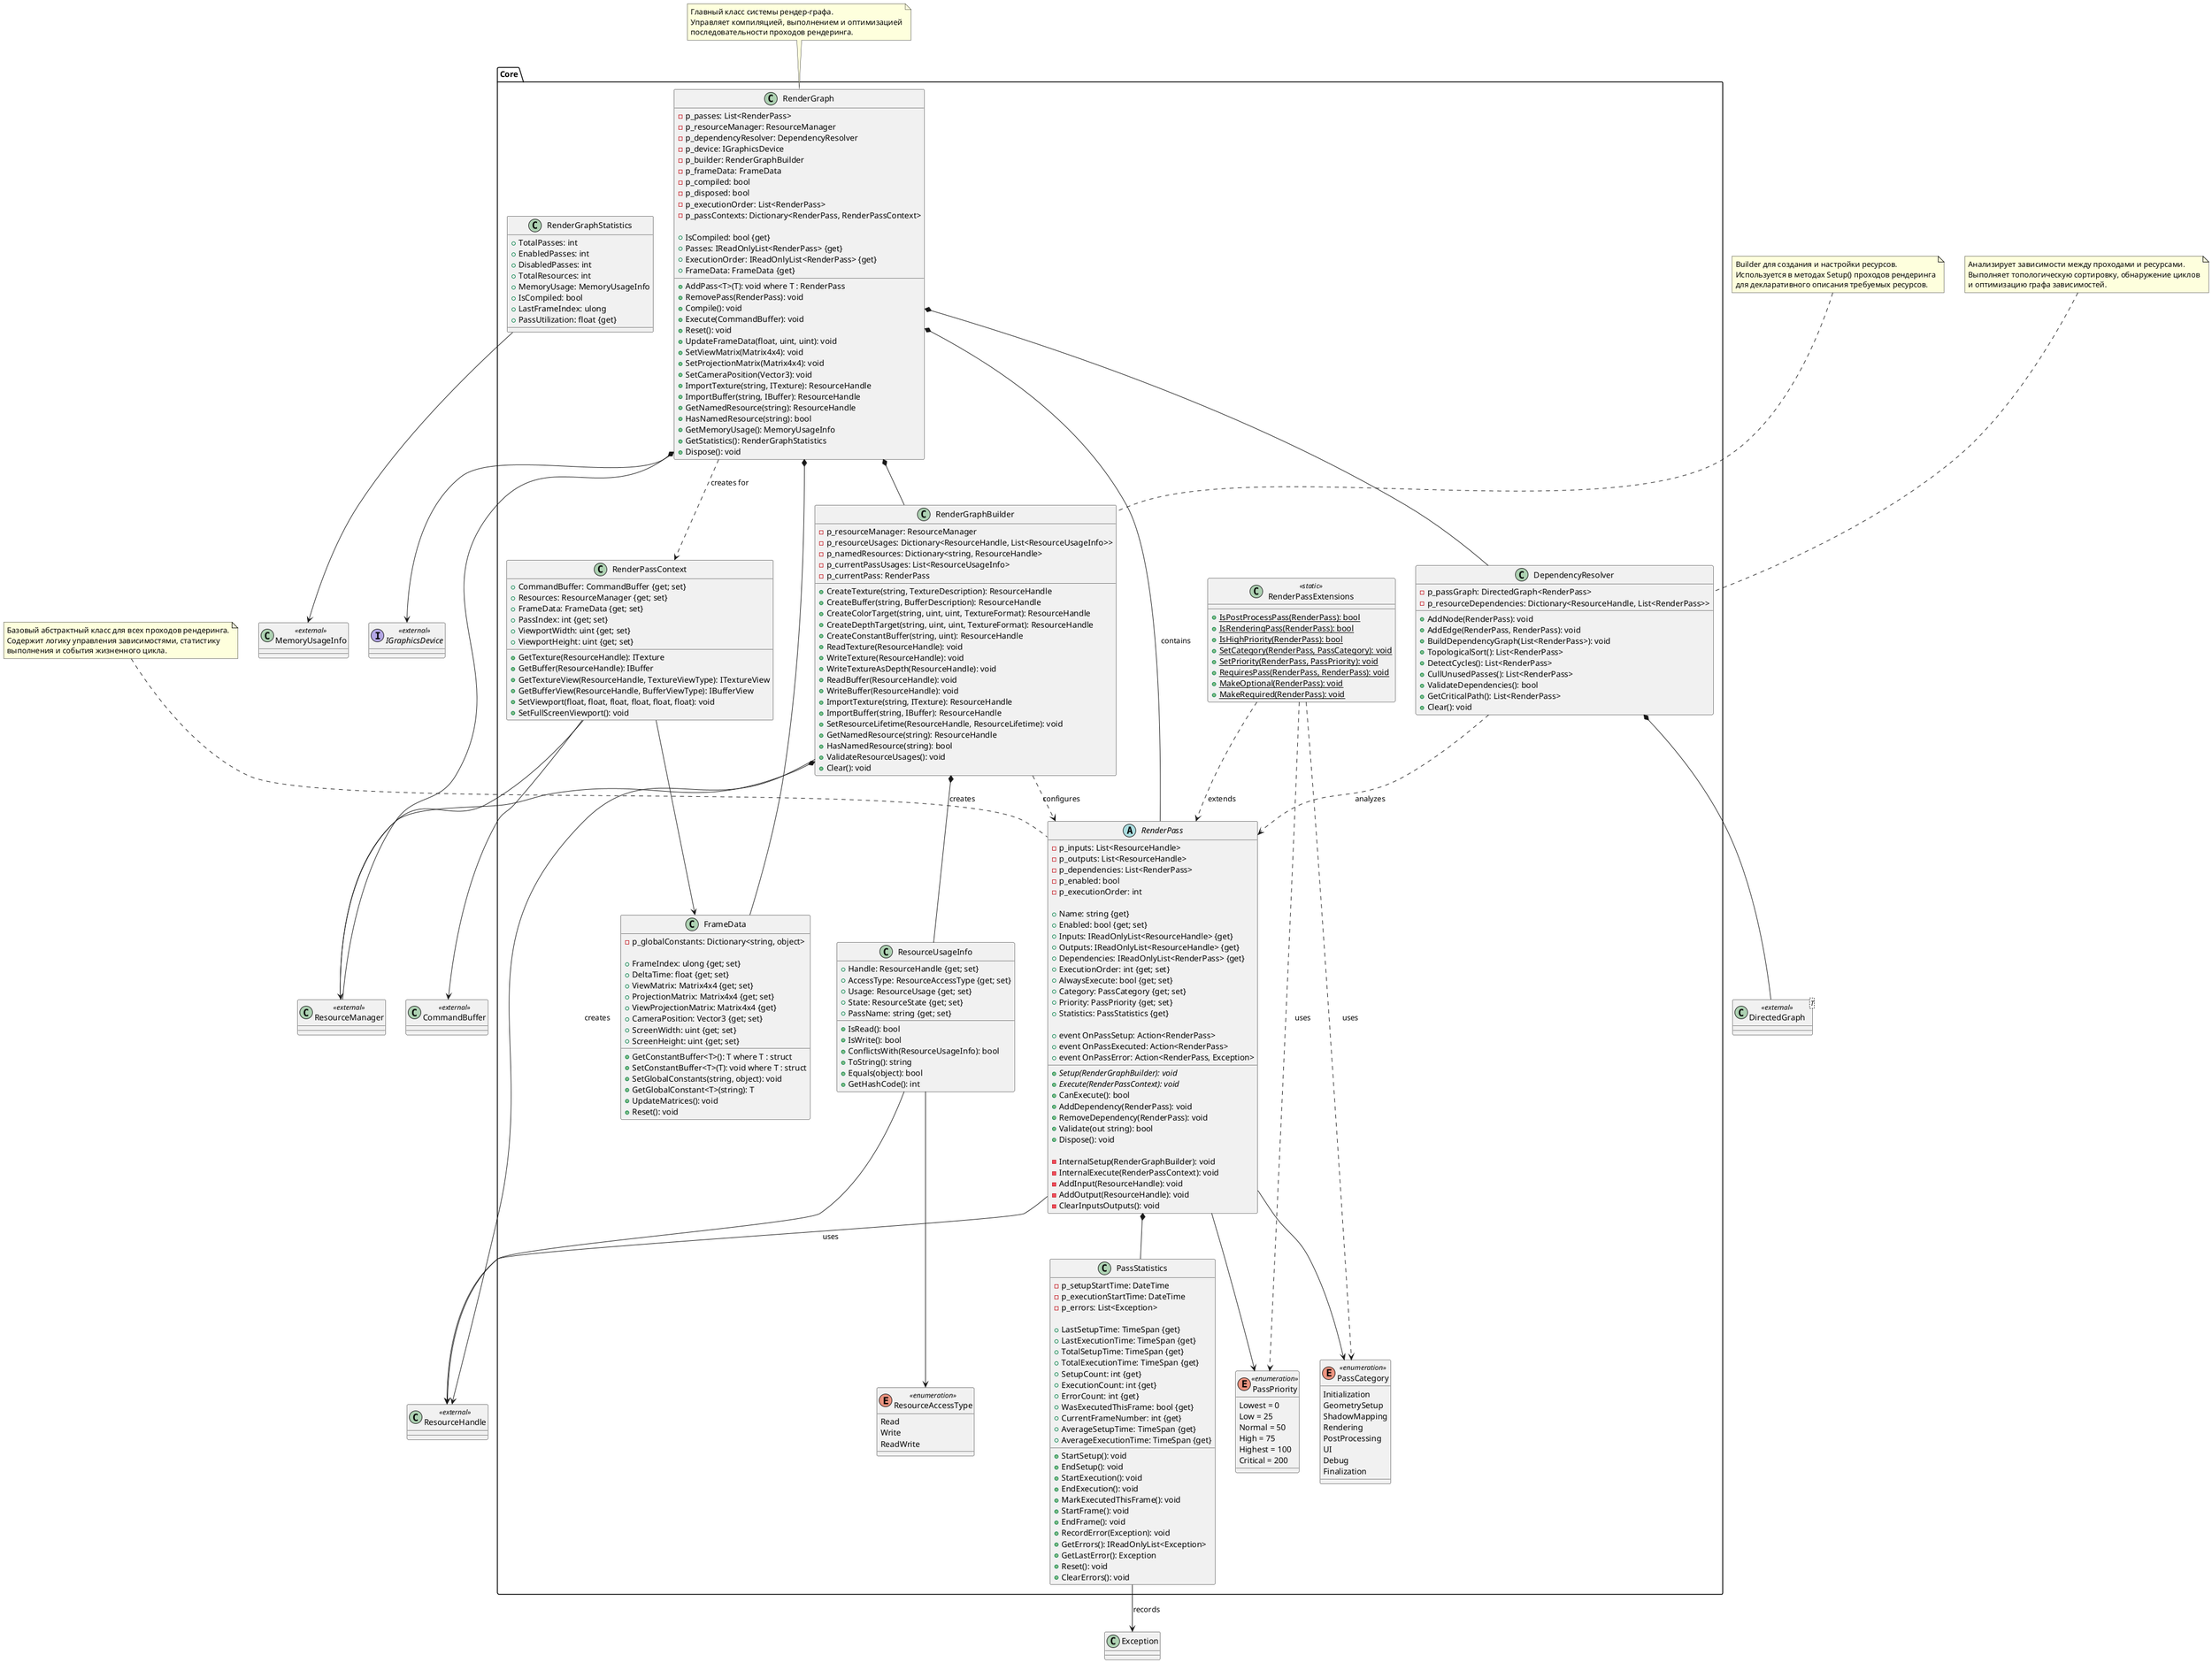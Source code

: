 @startuml
!define LIGHTBLUE #ADD8E6
!define LIGHTGREEN #90EE90
!define LIGHTPINK #FFB6C1
!define LIGHTYELLOW #FFFFE0
!define LIGHTGRAY #D3D3D3

package Core {

  ' Core abstract classes and main components
  abstract class RenderPass {
    - p_inputs: List<ResourceHandle>
    - p_outputs: List<ResourceHandle>
    - p_dependencies: List<RenderPass>
    - p_enabled: bool
    - p_executionOrder: int
    
    + Name: string {get}
    + Enabled: bool {get; set}
    + Inputs: IReadOnlyList<ResourceHandle> {get}
    + Outputs: IReadOnlyList<ResourceHandle> {get}
    + Dependencies: IReadOnlyList<RenderPass> {get}
    + ExecutionOrder: int {get; set}
    + AlwaysExecute: bool {get; set}
    + Category: PassCategory {get; set}
    + Priority: PassPriority {get; set}
    + Statistics: PassStatistics {get}
    
    + event OnPassSetup: Action<RenderPass>
    + event OnPassExecuted: Action<RenderPass>
    + event OnPassError: Action<RenderPass, Exception>
    
    + {abstract} Setup(RenderGraphBuilder): void
    + {abstract} Execute(RenderPassContext): void
    + CanExecute(): bool
    + AddDependency(RenderPass): void
    + RemoveDependency(RenderPass): void
    + Validate(out string): bool
    + Dispose(): void
    
    - InternalSetup(RenderGraphBuilder): void
    - InternalExecute(RenderPassContext): void
    - AddInput(ResourceHandle): void
    - AddOutput(ResourceHandle): void
    - ClearInputsOutputs(): void
  }

  class RenderGraph {
    - p_passes: List<RenderPass>
    - p_resourceManager: ResourceManager
    - p_dependencyResolver: DependencyResolver
    - p_device: IGraphicsDevice
    - p_builder: RenderGraphBuilder
    - p_frameData: FrameData
    - p_compiled: bool
    - p_disposed: bool
    - p_executionOrder: List<RenderPass>
    - p_passContexts: Dictionary<RenderPass, RenderPassContext>
    
    + IsCompiled: bool {get}
    + Passes: IReadOnlyList<RenderPass> {get}
    + ExecutionOrder: IReadOnlyList<RenderPass> {get}
    + FrameData: FrameData {get}
    
    + AddPass<T>(T): void where T : RenderPass
    + RemovePass(RenderPass): void
    + Compile(): void
    + Execute(CommandBuffer): void
    + Reset(): void
    + UpdateFrameData(float, uint, uint): void
    + SetViewMatrix(Matrix4x4): void
    + SetProjectionMatrix(Matrix4x4): void
    + SetCameraPosition(Vector3): void
    + ImportTexture(string, ITexture): ResourceHandle
    + ImportBuffer(string, IBuffer): ResourceHandle
    + GetNamedResource(string): ResourceHandle
    + HasNamedResource(string): bool
    + GetMemoryUsage(): MemoryUsageInfo
    + GetStatistics(): RenderGraphStatistics
    + Dispose(): void
  }

  class RenderGraphBuilder {
    - p_resourceManager: ResourceManager
    - p_resourceUsages: Dictionary<ResourceHandle, List<ResourceUsageInfo>>
    - p_namedResources: Dictionary<string, ResourceHandle>
    - p_currentPassUsages: List<ResourceUsageInfo>
    - p_currentPass: RenderPass
    
    + CreateTexture(string, TextureDescription): ResourceHandle
    + CreateBuffer(string, BufferDescription): ResourceHandle
    + CreateColorTarget(string, uint, uint, TextureFormat): ResourceHandle
    + CreateDepthTarget(string, uint, uint, TextureFormat): ResourceHandle
    + CreateConstantBuffer(string, uint): ResourceHandle
    + ReadTexture(ResourceHandle): void
    + WriteTexture(ResourceHandle): void
    + WriteTextureAsDepth(ResourceHandle): void
    + ReadBuffer(ResourceHandle): void
    + WriteBuffer(ResourceHandle): void
    + ImportTexture(string, ITexture): ResourceHandle
    + ImportBuffer(string, IBuffer): ResourceHandle
    + SetResourceLifetime(ResourceHandle, ResourceLifetime): void
    + GetNamedResource(string): ResourceHandle
    + HasNamedResource(string): bool
    + ValidateResourceUsages(): void
    + Clear(): void
  }

  class RenderPassContext {
    + CommandBuffer: CommandBuffer {get; set}
    + Resources: ResourceManager {get; set}
    + FrameData: FrameData {get; set}
    + PassIndex: int {get; set}
    + ViewportWidth: uint {get; set}
    + ViewportHeight: uint {get; set}
    
    + GetTexture(ResourceHandle): ITexture
    + GetBuffer(ResourceHandle): IBuffer
    + GetTextureView(ResourceHandle, TextureViewType): ITextureView
    + GetBufferView(ResourceHandle, BufferViewType): IBufferView
    + SetViewport(float, float, float, float, float, float): void
    + SetFullScreenViewport(): void
  }

  class DependencyResolver {
    - p_passGraph: DirectedGraph<RenderPass>
    - p_resourceDependencies: Dictionary<ResourceHandle, List<RenderPass>>
    
    + AddNode(RenderPass): void
    + AddEdge(RenderPass, RenderPass): void
    + BuildDependencyGraph(List<RenderPass>): void
    + TopologicalSort(): List<RenderPass>
    + DetectCycles(): List<RenderPass>
    + CullUnusedPasses(): List<RenderPass>
    + ValidateDependencies(): bool
    + GetCriticalPath(): List<RenderPass>
    + Clear(): void
  }

  class FrameData {
    - p_globalConstants: Dictionary<string, object>
    
    + FrameIndex: ulong {get; set}
    + DeltaTime: float {get; set}
    + ViewMatrix: Matrix4x4 {get; set}
    + ProjectionMatrix: Matrix4x4 {get; set}
    + ViewProjectionMatrix: Matrix4x4 {get}
    + CameraPosition: Vector3 {get; set}
    + ScreenWidth: uint {get; set}
    + ScreenHeight: uint {get; set}
    
    + GetConstantBuffer<T>(): T where T : struct
    + SetConstantBuffer<T>(T): void where T : struct
    + SetGlobalConstants(string, object): void
    + GetGlobalConstant<T>(string): T
    + UpdateMatrices(): void
    + Reset(): void
  }

  class PassStatistics {
    - p_setupStartTime: DateTime
    - p_executionStartTime: DateTime
    - p_errors: List<Exception>
    
    + LastSetupTime: TimeSpan {get}
    + LastExecutionTime: TimeSpan {get}
    + TotalSetupTime: TimeSpan {get}
    + TotalExecutionTime: TimeSpan {get}
    + SetupCount: int {get}
    + ExecutionCount: int {get}
    + ErrorCount: int {get}
    + WasExecutedThisFrame: bool {get}
    + CurrentFrameNumber: int {get}
    + AverageSetupTime: TimeSpan {get}
    + AverageExecutionTime: TimeSpan {get}
    
    + StartSetup(): void
    + EndSetup(): void
    + StartExecution(): void
    + EndExecution(): void
    + MarkExecutedThisFrame(): void
    + StartFrame(): void
    + EndFrame(): void
    + RecordError(Exception): void
    + GetErrors(): IReadOnlyList<Exception>
    + GetLastError(): Exception
    + Reset(): void
    + ClearErrors(): void
  }

  class ResourceUsageInfo {
    + Handle: ResourceHandle {get; set}
    + AccessType: ResourceAccessType {get; set}
    + Usage: ResourceUsage {get; set}
    + State: ResourceState {get; set}
    + PassName: string {get; set}
    
    + IsRead(): bool
    + IsWrite(): bool
    + ConflictsWith(ResourceUsageInfo): bool
    + ToString(): string
    + Equals(object): bool
    + GetHashCode(): int
  }

  class RenderGraphStatistics {
    + TotalPasses: int
    + EnabledPasses: int
    + DisabledPasses: int
    + TotalResources: int
    + MemoryUsage: MemoryUsageInfo
    + IsCompiled: bool
    + LastFrameIndex: ulong
    + PassUtilization: float {get}
  }

  ' Enumerations
  enum PassCategory <<enumeration>> {
    Initialization
    GeometrySetup
    ShadowMapping
    Rendering
    PostProcessing
    UI
    Debug
    Finalization
  }

  enum PassPriority <<enumeration>> {
    Lowest = 0
    Low = 25
    Normal = 50
    High = 75
    Highest = 100
    Critical = 200
  }

  enum ResourceAccessType <<enumeration>> {
    Read
    Write
    ReadWrite
  }

  ' Extensions (Static classes)
  class RenderPassExtensions <<static>> {
    + {static} IsPostProcessPass(RenderPass): bool
    + {static} IsRenderingPass(RenderPass): bool
    + {static} IsHighPriority(RenderPass): bool
    + {static} SetCategory(RenderPass, PassCategory): void
    + {static} SetPriority(RenderPass, PassPriority): void
    + {static} RequiresPass(RenderPass, RenderPass): void
    + {static} MakeOptional(RenderPass): void
    + {static} MakeRequired(RenderPass): void
  }

}

' External dependencies
class ResourceManager <<external>>
class ResourceHandle <<external>>
class CommandBuffer <<external>>
interface IGraphicsDevice <<external>>
class DirectedGraph<T> <<external>>
class MemoryUsageInfo <<external>>

' Relationships
RenderGraph *-- RenderPass : contains
RenderGraph *-- ResourceManager
RenderGraph *-- DependencyResolver
RenderGraph *-- RenderGraphBuilder
RenderGraph *-- FrameData
RenderGraph --> IGraphicsDevice

RenderPass *-- PassStatistics
RenderPass --> PassCategory
RenderPass --> PassPriority
RenderPass --> ResourceHandle : uses

RenderGraphBuilder *-- ResourceManager
RenderGraphBuilder *-- ResourceUsageInfo : creates
RenderGraphBuilder --> ResourceHandle : creates

RenderPassContext --> ResourceManager
RenderPassContext --> FrameData
RenderPassContext --> CommandBuffer

DependencyResolver *-- DirectedGraph

ResourceUsageInfo --> ResourceAccessType
ResourceUsageInfo --> ResourceHandle

PassStatistics --> Exception : records

RenderGraphStatistics --> MemoryUsageInfo

' Extension relationships
RenderPassExtensions ..> RenderPass : extends
RenderPassExtensions ..> PassCategory : uses
RenderPassExtensions ..> PassPriority : uses

' Flow relationships
RenderGraph ..> RenderPassContext : creates for
RenderGraphBuilder ..> RenderPass : configures
DependencyResolver ..> RenderPass : analyzes

note top of RenderPass
  Базовый абстрактный класс для всех проходов рендеринга.
  Содержит логику управления зависимостями, статистику
  выполнения и события жизненного цикла.
end note

note top of RenderGraph
  Главный класс системы рендер-графа.
  Управляет компиляцией, выполнением и оптимизацией
  последовательности проходов рендеринга.
end note

note top of RenderGraphBuilder
  Builder для создания и настройки ресурсов.
  Используется в методах Setup() проходов рендеринга
  для декларативного описания требуемых ресурсов.
end note

note top of DependencyResolver
  Анализирует зависимости между проходами и ресурсами.
  Выполняет топологическую сортировку, обнаружение циклов
  и оптимизацию графа зависимостей.
end note

@enduml